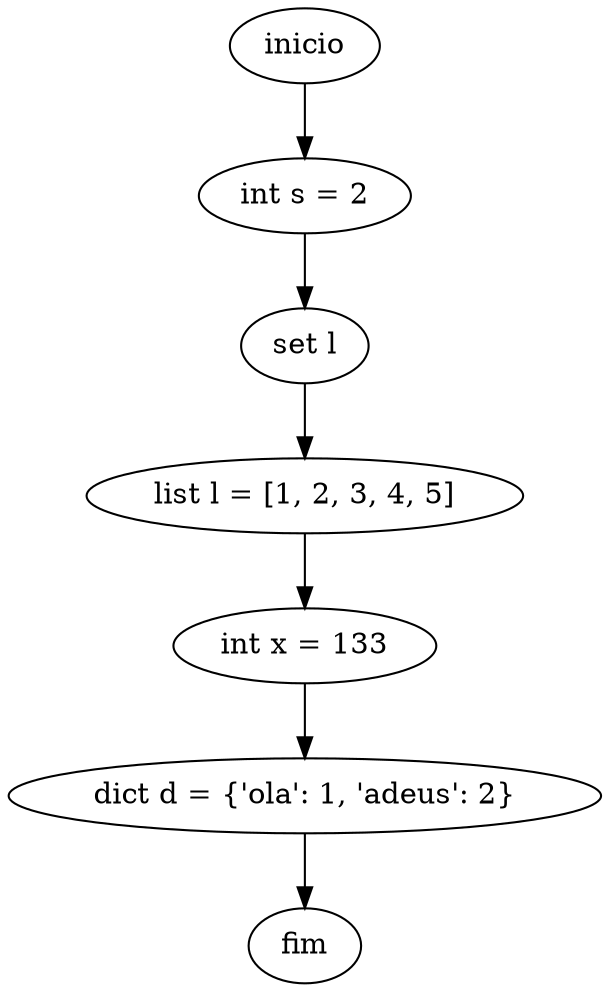 digraph cfg {
	0 [label=inicio]
	1 [label="int s = 2"]
	0 -> 1
	2 [label="set l"]
	1 -> 2
	3 [label="list l = [1, 2, 3, 4, 5]"]
	2 -> 3
	4 [label="int x = 133"]
	3 -> 4
	5 [label="dict d = {'ola': 1, 'adeus': 2}"]
	4 -> 5
	6 [label=fim]
	5 -> 6
}
